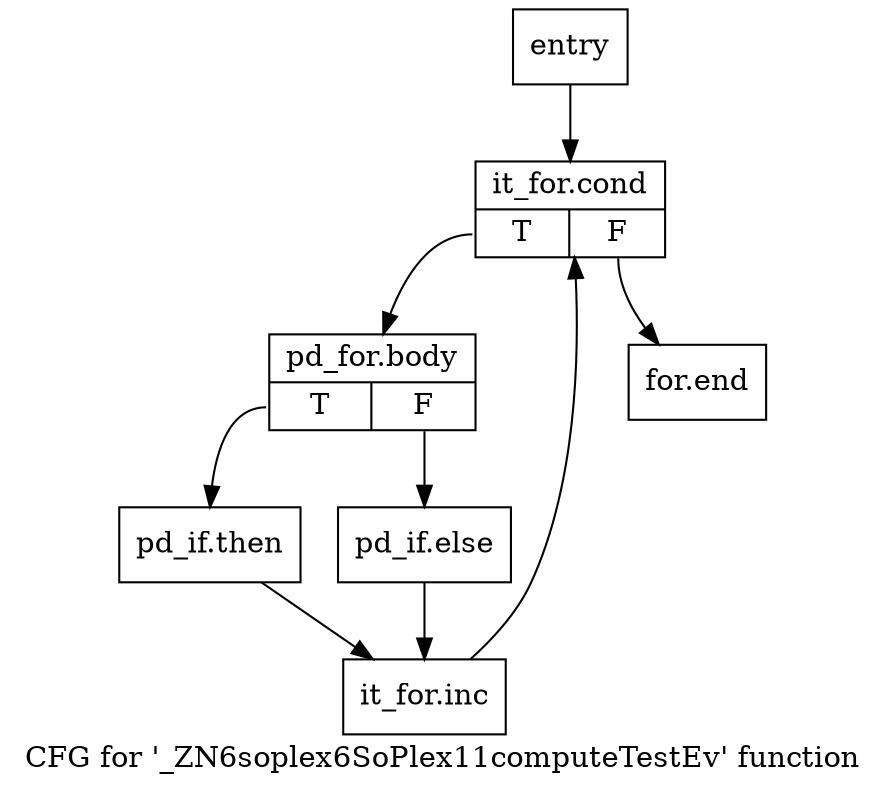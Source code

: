 digraph "CFG for '_ZN6soplex6SoPlex11computeTestEv' function" {
	label="CFG for '_ZN6soplex6SoPlex11computeTestEv' function";

	Node0x21cb5e0 [shape=record,label="{entry}"];
	Node0x21cb5e0 -> Node0x21d09f0;
	Node0x21d09f0 [shape=record,label="{it_for.cond|{<s0>T|<s1>F}}"];
	Node0x21d09f0:s0 -> Node0x21d0a40;
	Node0x21d09f0:s1 -> Node0x21d0b80;
	Node0x21d0a40 [shape=record,label="{pd_for.body|{<s0>T|<s1>F}}"];
	Node0x21d0a40:s0 -> Node0x21d0a90;
	Node0x21d0a40:s1 -> Node0x21d0ae0;
	Node0x21d0a90 [shape=record,label="{pd_if.then}"];
	Node0x21d0a90 -> Node0x21d0b30;
	Node0x21d0ae0 [shape=record,label="{pd_if.else}"];
	Node0x21d0ae0 -> Node0x21d0b30;
	Node0x21d0b30 [shape=record,label="{it_for.inc}"];
	Node0x21d0b30 -> Node0x21d09f0;
	Node0x21d0b80 [shape=record,label="{for.end}"];
}
